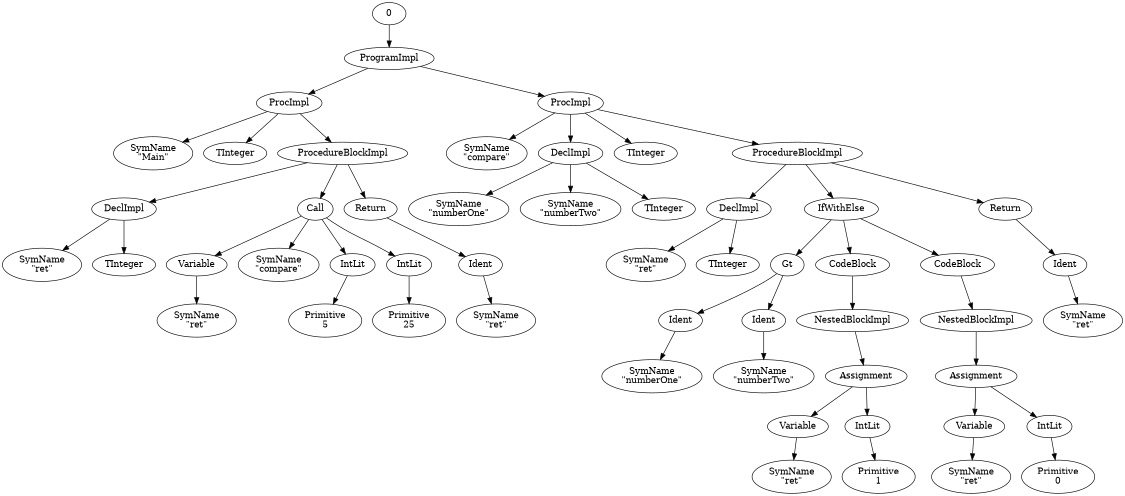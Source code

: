 digraph G { page="8.5,11"; size="7.5, 10"; 
"0" -> "1"
"1" [label="ProgramImpl"]
"1" -> "2"
"2" [label="ProcImpl"]
"2" -> "3"
"3" [label="SymName\n\"Main\""]
"2" -> "4"
"4" [label="TInteger"]
"2" -> "5"
"5" [label="ProcedureBlockImpl"]
"5" -> "6"
"6" [label="DeclImpl"]
"6" -> "7"
"7" [label="SymName\n\"ret\""]
"6" -> "8"
"8" [label="TInteger"]
"5" -> "9"
"9" [label="Call"]
"9" -> "10"
"10" [label="Variable"]
"10" -> "11"
"11" [label="SymName\n\"ret\""]
"9" -> "12"
"12" [label="SymName\n\"compare\""]
"9" -> "13"
"13" [label="IntLit"]
"13" -> "14"
"14" [label="Primitive\n5"]
"9" -> "15"
"15" [label="IntLit"]
"15" -> "16"
"16" [label="Primitive\n25"]
"5" -> "17"
"17" [label="Return"]
"17" -> "18"
"18" [label="Ident"]
"18" -> "19"
"19" [label="SymName\n\"ret\""]
"1" -> "20"
"20" [label="ProcImpl"]
"20" -> "21"
"21" [label="SymName\n\"compare\""]
"20" -> "22"
"22" [label="DeclImpl"]
"22" -> "23"
"23" [label="SymName\n\"numberOne\""]
"22" -> "24"
"24" [label="SymName\n\"numberTwo\""]
"22" -> "25"
"25" [label="TInteger"]
"20" -> "26"
"26" [label="TInteger"]
"20" -> "27"
"27" [label="ProcedureBlockImpl"]
"27" -> "28"
"28" [label="DeclImpl"]
"28" -> "29"
"29" [label="SymName\n\"ret\""]
"28" -> "30"
"30" [label="TInteger"]
"27" -> "31"
"31" [label="IfWithElse"]
"31" -> "32"
"32" [label="Gt"]
"32" -> "33"
"33" [label="Ident"]
"33" -> "34"
"34" [label="SymName\n\"numberOne\""]
"32" -> "35"
"35" [label="Ident"]
"35" -> "36"
"36" [label="SymName\n\"numberTwo\""]
"31" -> "37"
"37" [label="CodeBlock"]
"37" -> "38"
"38" [label="NestedBlockImpl"]
"38" -> "39"
"39" [label="Assignment"]
"39" -> "40"
"40" [label="Variable"]
"40" -> "41"
"41" [label="SymName\n\"ret\""]
"39" -> "42"
"42" [label="IntLit"]
"42" -> "43"
"43" [label="Primitive\n1"]
"31" -> "44"
"44" [label="CodeBlock"]
"44" -> "45"
"45" [label="NestedBlockImpl"]
"45" -> "46"
"46" [label="Assignment"]
"46" -> "47"
"47" [label="Variable"]
"47" -> "48"
"48" [label="SymName\n\"ret\""]
"46" -> "49"
"49" [label="IntLit"]
"49" -> "50"
"50" [label="Primitive\n0"]
"27" -> "51"
"51" [label="Return"]
"51" -> "52"
"52" [label="Ident"]
"52" -> "53"
"53" [label="SymName\n\"ret\""]
}
